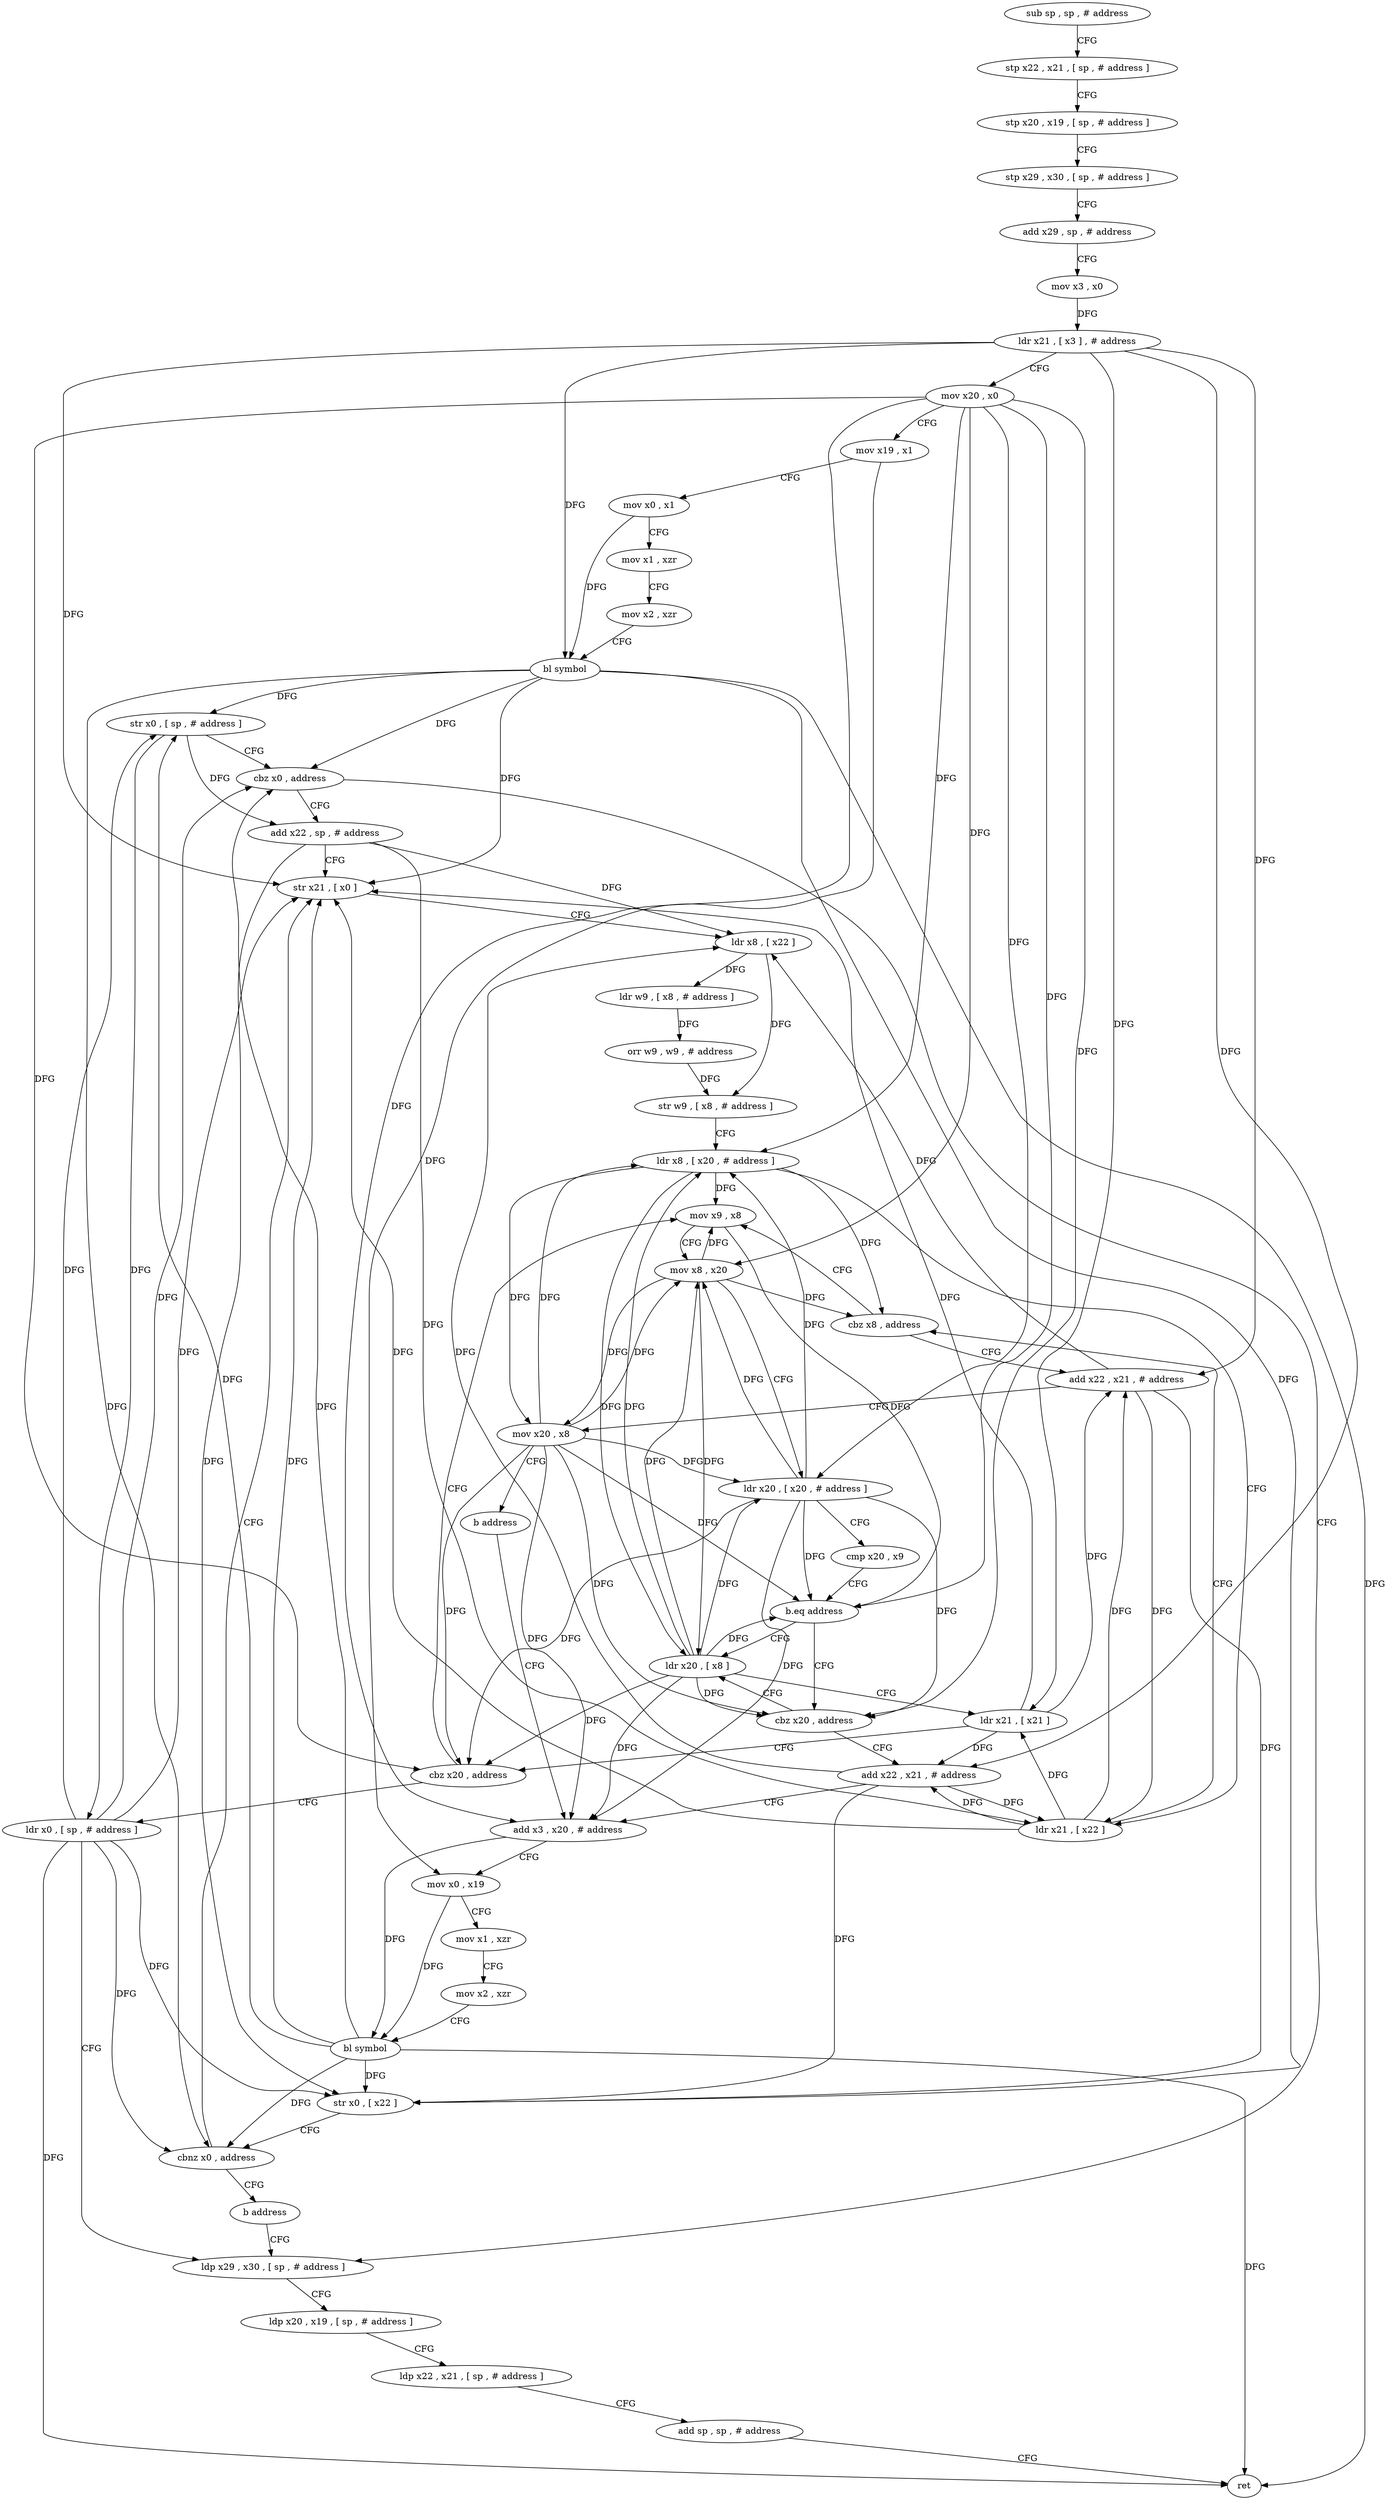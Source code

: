 digraph "func" {
"4237000" [label = "sub sp , sp , # address" ]
"4237004" [label = "stp x22 , x21 , [ sp , # address ]" ]
"4237008" [label = "stp x20 , x19 , [ sp , # address ]" ]
"4237012" [label = "stp x29 , x30 , [ sp , # address ]" ]
"4237016" [label = "add x29 , sp , # address" ]
"4237020" [label = "mov x3 , x0" ]
"4237024" [label = "ldr x21 , [ x3 ] , # address" ]
"4237028" [label = "mov x20 , x0" ]
"4237032" [label = "mov x19 , x1" ]
"4237036" [label = "mov x0 , x1" ]
"4237040" [label = "mov x1 , xzr" ]
"4237044" [label = "mov x2 , xzr" ]
"4237048" [label = "bl symbol" ]
"4237052" [label = "str x0 , [ sp , # address ]" ]
"4237056" [label = "cbz x0 , address" ]
"4237184" [label = "ldp x29 , x30 , [ sp , # address ]" ]
"4237060" [label = "add x22 , sp , # address" ]
"4237188" [label = "ldp x20 , x19 , [ sp , # address ]" ]
"4237192" [label = "ldp x22 , x21 , [ sp , # address ]" ]
"4237196" [label = "add sp , sp , # address" ]
"4237200" [label = "ret" ]
"4237064" [label = "str x21 , [ x0 ]" ]
"4237120" [label = "mov x9 , x8" ]
"4237124" [label = "mov x8 , x20" ]
"4237128" [label = "ldr x20 , [ x20 , # address ]" ]
"4237132" [label = "cmp x20 , x9" ]
"4237136" [label = "b.eq address" ]
"4237108" [label = "ldr x20 , [ x8 ]" ]
"4237140" [label = "cbz x20 , address" ]
"4237096" [label = "add x22 , x21 , # address" ]
"4237100" [label = "mov x20 , x8" ]
"4237104" [label = "b address" ]
"4237148" [label = "add x3 , x20 , # address" ]
"4237112" [label = "ldr x21 , [ x21 ]" ]
"4237116" [label = "cbz x20 , address" ]
"4237180" [label = "ldr x0 , [ sp , # address ]" ]
"4237144" [label = "add x22 , x21 , # address" ]
"4237152" [label = "mov x0 , x19" ]
"4237156" [label = "mov x1 , xzr" ]
"4237160" [label = "mov x2 , xzr" ]
"4237164" [label = "bl symbol" ]
"4237168" [label = "str x0 , [ x22 ]" ]
"4237172" [label = "cbnz x0 , address" ]
"4237176" [label = "b address" ]
"4237068" [label = "ldr x8 , [ x22 ]" ]
"4237072" [label = "ldr w9 , [ x8 , # address ]" ]
"4237076" [label = "orr w9 , w9 , # address" ]
"4237080" [label = "str w9 , [ x8 , # address ]" ]
"4237084" [label = "ldr x8 , [ x20 , # address ]" ]
"4237088" [label = "ldr x21 , [ x22 ]" ]
"4237092" [label = "cbz x8 , address" ]
"4237000" -> "4237004" [ label = "CFG" ]
"4237004" -> "4237008" [ label = "CFG" ]
"4237008" -> "4237012" [ label = "CFG" ]
"4237012" -> "4237016" [ label = "CFG" ]
"4237016" -> "4237020" [ label = "CFG" ]
"4237020" -> "4237024" [ label = "DFG" ]
"4237024" -> "4237028" [ label = "CFG" ]
"4237024" -> "4237064" [ label = "DFG" ]
"4237024" -> "4237096" [ label = "DFG" ]
"4237024" -> "4237112" [ label = "DFG" ]
"4237024" -> "4237144" [ label = "DFG" ]
"4237024" -> "4237048" [ label = "DFG" ]
"4237028" -> "4237032" [ label = "CFG" ]
"4237028" -> "4237084" [ label = "DFG" ]
"4237028" -> "4237124" [ label = "DFG" ]
"4237028" -> "4237128" [ label = "DFG" ]
"4237028" -> "4237136" [ label = "DFG" ]
"4237028" -> "4237116" [ label = "DFG" ]
"4237028" -> "4237140" [ label = "DFG" ]
"4237028" -> "4237148" [ label = "DFG" ]
"4237032" -> "4237036" [ label = "CFG" ]
"4237032" -> "4237152" [ label = "DFG" ]
"4237036" -> "4237040" [ label = "CFG" ]
"4237036" -> "4237048" [ label = "DFG" ]
"4237040" -> "4237044" [ label = "CFG" ]
"4237044" -> "4237048" [ label = "CFG" ]
"4237048" -> "4237052" [ label = "DFG" ]
"4237048" -> "4237056" [ label = "DFG" ]
"4237048" -> "4237200" [ label = "DFG" ]
"4237048" -> "4237064" [ label = "DFG" ]
"4237048" -> "4237168" [ label = "DFG" ]
"4237048" -> "4237172" [ label = "DFG" ]
"4237052" -> "4237056" [ label = "CFG" ]
"4237052" -> "4237180" [ label = "DFG" ]
"4237052" -> "4237060" [ label = "DFG" ]
"4237056" -> "4237184" [ label = "CFG" ]
"4237056" -> "4237060" [ label = "CFG" ]
"4237184" -> "4237188" [ label = "CFG" ]
"4237060" -> "4237064" [ label = "CFG" ]
"4237060" -> "4237068" [ label = "DFG" ]
"4237060" -> "4237088" [ label = "DFG" ]
"4237060" -> "4237168" [ label = "DFG" ]
"4237188" -> "4237192" [ label = "CFG" ]
"4237192" -> "4237196" [ label = "CFG" ]
"4237196" -> "4237200" [ label = "CFG" ]
"4237064" -> "4237068" [ label = "CFG" ]
"4237120" -> "4237124" [ label = "CFG" ]
"4237120" -> "4237136" [ label = "DFG" ]
"4237124" -> "4237128" [ label = "CFG" ]
"4237124" -> "4237092" [ label = "DFG" ]
"4237124" -> "4237120" [ label = "DFG" ]
"4237124" -> "4237100" [ label = "DFG" ]
"4237124" -> "4237108" [ label = "DFG" ]
"4237128" -> "4237132" [ label = "CFG" ]
"4237128" -> "4237084" [ label = "DFG" ]
"4237128" -> "4237124" [ label = "DFG" ]
"4237128" -> "4237136" [ label = "DFG" ]
"4237128" -> "4237116" [ label = "DFG" ]
"4237128" -> "4237140" [ label = "DFG" ]
"4237128" -> "4237148" [ label = "DFG" ]
"4237132" -> "4237136" [ label = "CFG" ]
"4237136" -> "4237108" [ label = "CFG" ]
"4237136" -> "4237140" [ label = "CFG" ]
"4237108" -> "4237112" [ label = "CFG" ]
"4237108" -> "4237084" [ label = "DFG" ]
"4237108" -> "4237124" [ label = "DFG" ]
"4237108" -> "4237128" [ label = "DFG" ]
"4237108" -> "4237136" [ label = "DFG" ]
"4237108" -> "4237116" [ label = "DFG" ]
"4237108" -> "4237140" [ label = "DFG" ]
"4237108" -> "4237148" [ label = "DFG" ]
"4237140" -> "4237108" [ label = "CFG" ]
"4237140" -> "4237144" [ label = "CFG" ]
"4237096" -> "4237100" [ label = "CFG" ]
"4237096" -> "4237068" [ label = "DFG" ]
"4237096" -> "4237088" [ label = "DFG" ]
"4237096" -> "4237168" [ label = "DFG" ]
"4237100" -> "4237104" [ label = "CFG" ]
"4237100" -> "4237084" [ label = "DFG" ]
"4237100" -> "4237124" [ label = "DFG" ]
"4237100" -> "4237128" [ label = "DFG" ]
"4237100" -> "4237136" [ label = "DFG" ]
"4237100" -> "4237116" [ label = "DFG" ]
"4237100" -> "4237140" [ label = "DFG" ]
"4237100" -> "4237148" [ label = "DFG" ]
"4237104" -> "4237148" [ label = "CFG" ]
"4237148" -> "4237152" [ label = "CFG" ]
"4237148" -> "4237164" [ label = "DFG" ]
"4237112" -> "4237116" [ label = "CFG" ]
"4237112" -> "4237064" [ label = "DFG" ]
"4237112" -> "4237096" [ label = "DFG" ]
"4237112" -> "4237144" [ label = "DFG" ]
"4237116" -> "4237180" [ label = "CFG" ]
"4237116" -> "4237120" [ label = "CFG" ]
"4237180" -> "4237184" [ label = "CFG" ]
"4237180" -> "4237052" [ label = "DFG" ]
"4237180" -> "4237056" [ label = "DFG" ]
"4237180" -> "4237168" [ label = "DFG" ]
"4237180" -> "4237172" [ label = "DFG" ]
"4237180" -> "4237200" [ label = "DFG" ]
"4237180" -> "4237064" [ label = "DFG" ]
"4237144" -> "4237148" [ label = "CFG" ]
"4237144" -> "4237068" [ label = "DFG" ]
"4237144" -> "4237088" [ label = "DFG" ]
"4237144" -> "4237168" [ label = "DFG" ]
"4237152" -> "4237156" [ label = "CFG" ]
"4237152" -> "4237164" [ label = "DFG" ]
"4237156" -> "4237160" [ label = "CFG" ]
"4237160" -> "4237164" [ label = "CFG" ]
"4237164" -> "4237168" [ label = "DFG" ]
"4237164" -> "4237052" [ label = "DFG" ]
"4237164" -> "4237056" [ label = "DFG" ]
"4237164" -> "4237200" [ label = "DFG" ]
"4237164" -> "4237064" [ label = "DFG" ]
"4237164" -> "4237172" [ label = "DFG" ]
"4237168" -> "4237172" [ label = "CFG" ]
"4237172" -> "4237064" [ label = "CFG" ]
"4237172" -> "4237176" [ label = "CFG" ]
"4237176" -> "4237184" [ label = "CFG" ]
"4237068" -> "4237072" [ label = "DFG" ]
"4237068" -> "4237080" [ label = "DFG" ]
"4237072" -> "4237076" [ label = "DFG" ]
"4237076" -> "4237080" [ label = "DFG" ]
"4237080" -> "4237084" [ label = "CFG" ]
"4237084" -> "4237088" [ label = "CFG" ]
"4237084" -> "4237092" [ label = "DFG" ]
"4237084" -> "4237120" [ label = "DFG" ]
"4237084" -> "4237100" [ label = "DFG" ]
"4237084" -> "4237108" [ label = "DFG" ]
"4237088" -> "4237092" [ label = "CFG" ]
"4237088" -> "4237064" [ label = "DFG" ]
"4237088" -> "4237096" [ label = "DFG" ]
"4237088" -> "4237112" [ label = "DFG" ]
"4237088" -> "4237144" [ label = "DFG" ]
"4237092" -> "4237120" [ label = "CFG" ]
"4237092" -> "4237096" [ label = "CFG" ]
}
